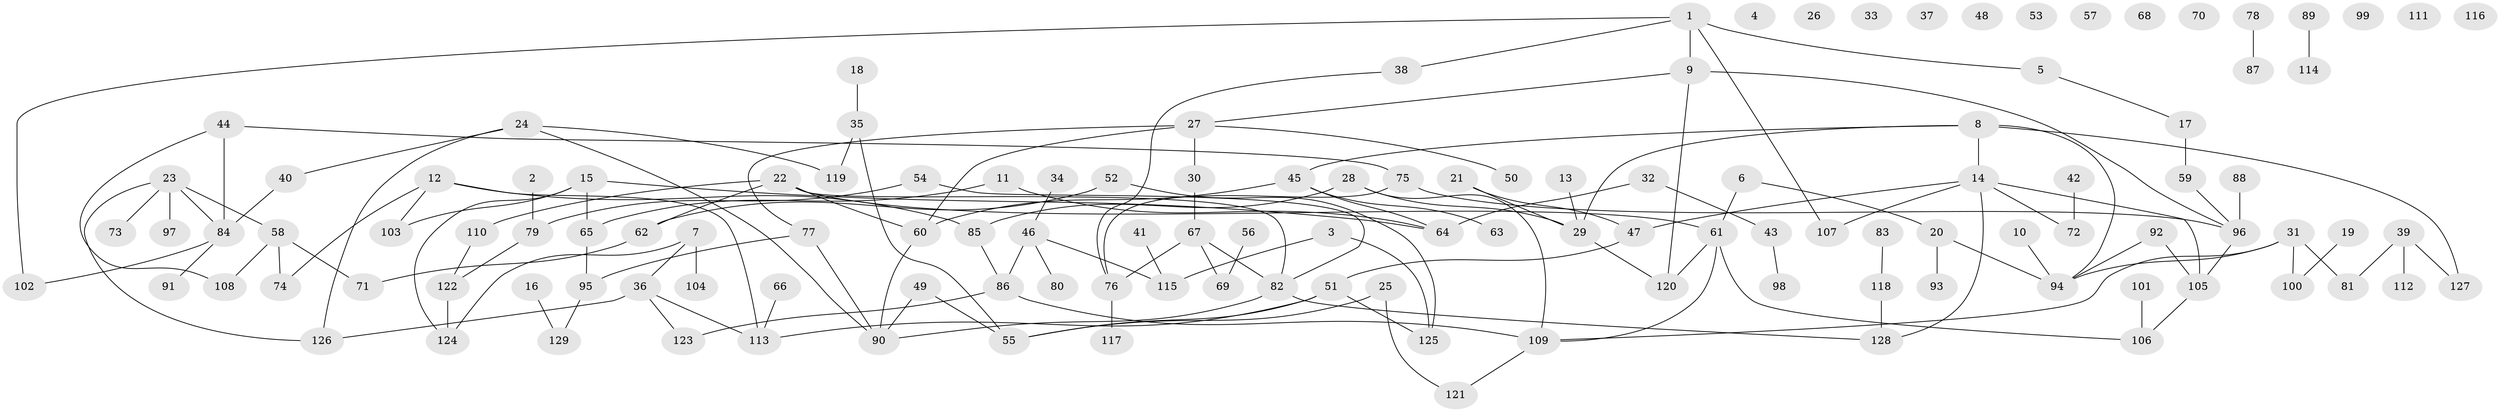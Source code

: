 // coarse degree distribution, {5: 0.14285714285714285, 1: 0.23076923076923078, 2: 0.17582417582417584, 0: 0.14285714285714285, 3: 0.13186813186813187, 4: 0.13186813186813187, 9: 0.01098901098901099, 6: 0.02197802197802198, 7: 0.01098901098901099}
// Generated by graph-tools (version 1.1) at 2025/41/03/06/25 10:41:20]
// undirected, 129 vertices, 153 edges
graph export_dot {
graph [start="1"]
  node [color=gray90,style=filled];
  1;
  2;
  3;
  4;
  5;
  6;
  7;
  8;
  9;
  10;
  11;
  12;
  13;
  14;
  15;
  16;
  17;
  18;
  19;
  20;
  21;
  22;
  23;
  24;
  25;
  26;
  27;
  28;
  29;
  30;
  31;
  32;
  33;
  34;
  35;
  36;
  37;
  38;
  39;
  40;
  41;
  42;
  43;
  44;
  45;
  46;
  47;
  48;
  49;
  50;
  51;
  52;
  53;
  54;
  55;
  56;
  57;
  58;
  59;
  60;
  61;
  62;
  63;
  64;
  65;
  66;
  67;
  68;
  69;
  70;
  71;
  72;
  73;
  74;
  75;
  76;
  77;
  78;
  79;
  80;
  81;
  82;
  83;
  84;
  85;
  86;
  87;
  88;
  89;
  90;
  91;
  92;
  93;
  94;
  95;
  96;
  97;
  98;
  99;
  100;
  101;
  102;
  103;
  104;
  105;
  106;
  107;
  108;
  109;
  110;
  111;
  112;
  113;
  114;
  115;
  116;
  117;
  118;
  119;
  120;
  121;
  122;
  123;
  124;
  125;
  126;
  127;
  128;
  129;
  1 -- 5;
  1 -- 9;
  1 -- 38;
  1 -- 102;
  1 -- 107;
  2 -- 79;
  3 -- 115;
  3 -- 125;
  5 -- 17;
  6 -- 20;
  6 -- 61;
  7 -- 36;
  7 -- 104;
  7 -- 124;
  8 -- 14;
  8 -- 29;
  8 -- 45;
  8 -- 94;
  8 -- 127;
  9 -- 27;
  9 -- 96;
  9 -- 120;
  10 -- 94;
  11 -- 64;
  11 -- 65;
  12 -- 74;
  12 -- 85;
  12 -- 103;
  12 -- 113;
  13 -- 29;
  14 -- 47;
  14 -- 72;
  14 -- 105;
  14 -- 107;
  14 -- 128;
  15 -- 64;
  15 -- 65;
  15 -- 103;
  15 -- 124;
  16 -- 129;
  17 -- 59;
  18 -- 35;
  19 -- 100;
  20 -- 93;
  20 -- 94;
  21 -- 29;
  21 -- 47;
  22 -- 60;
  22 -- 61;
  22 -- 62;
  22 -- 82;
  22 -- 110;
  23 -- 58;
  23 -- 73;
  23 -- 84;
  23 -- 97;
  23 -- 126;
  24 -- 40;
  24 -- 90;
  24 -- 119;
  24 -- 126;
  25 -- 55;
  25 -- 121;
  27 -- 30;
  27 -- 50;
  27 -- 60;
  27 -- 77;
  28 -- 29;
  28 -- 85;
  28 -- 109;
  29 -- 120;
  30 -- 67;
  31 -- 81;
  31 -- 94;
  31 -- 100;
  31 -- 109;
  32 -- 43;
  32 -- 64;
  34 -- 46;
  35 -- 55;
  35 -- 119;
  36 -- 113;
  36 -- 123;
  36 -- 126;
  38 -- 76;
  39 -- 81;
  39 -- 112;
  39 -- 127;
  40 -- 84;
  41 -- 115;
  42 -- 72;
  43 -- 98;
  44 -- 75;
  44 -- 84;
  44 -- 108;
  45 -- 60;
  45 -- 63;
  45 -- 64;
  46 -- 80;
  46 -- 86;
  46 -- 115;
  47 -- 51;
  49 -- 55;
  49 -- 90;
  51 -- 55;
  51 -- 113;
  51 -- 125;
  52 -- 62;
  52 -- 125;
  54 -- 79;
  54 -- 82;
  56 -- 69;
  58 -- 71;
  58 -- 74;
  58 -- 108;
  59 -- 96;
  60 -- 90;
  61 -- 106;
  61 -- 109;
  61 -- 120;
  62 -- 71;
  65 -- 95;
  66 -- 113;
  67 -- 69;
  67 -- 76;
  67 -- 82;
  75 -- 76;
  75 -- 96;
  76 -- 117;
  77 -- 90;
  77 -- 95;
  78 -- 87;
  79 -- 122;
  82 -- 90;
  82 -- 128;
  83 -- 118;
  84 -- 91;
  84 -- 102;
  85 -- 86;
  86 -- 109;
  86 -- 123;
  88 -- 96;
  89 -- 114;
  92 -- 94;
  92 -- 105;
  95 -- 129;
  96 -- 105;
  101 -- 106;
  105 -- 106;
  109 -- 121;
  110 -- 122;
  118 -- 128;
  122 -- 124;
}
